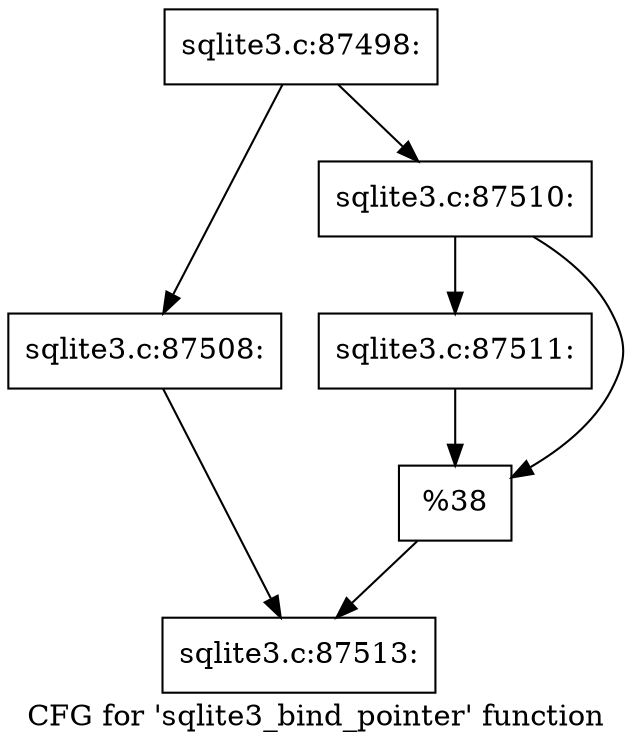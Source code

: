 digraph "CFG for 'sqlite3_bind_pointer' function" {
	label="CFG for 'sqlite3_bind_pointer' function";

	Node0x55c0f5cee3b0 [shape=record,label="{sqlite3.c:87498:}"];
	Node0x55c0f5cee3b0 -> Node0x55c0f5cf21d0;
	Node0x55c0f5cee3b0 -> Node0x55c0f5cf2270;
	Node0x55c0f5cf21d0 [shape=record,label="{sqlite3.c:87508:}"];
	Node0x55c0f5cf21d0 -> Node0x55c0f5cf2220;
	Node0x55c0f5cf2270 [shape=record,label="{sqlite3.c:87510:}"];
	Node0x55c0f5cf2270 -> Node0x55c0f5cf32f0;
	Node0x55c0f5cf2270 -> Node0x55c0f5cf3340;
	Node0x55c0f5cf32f0 [shape=record,label="{sqlite3.c:87511:}"];
	Node0x55c0f5cf32f0 -> Node0x55c0f5cf3340;
	Node0x55c0f5cf3340 [shape=record,label="{%38}"];
	Node0x55c0f5cf3340 -> Node0x55c0f5cf2220;
	Node0x55c0f5cf2220 [shape=record,label="{sqlite3.c:87513:}"];
}
